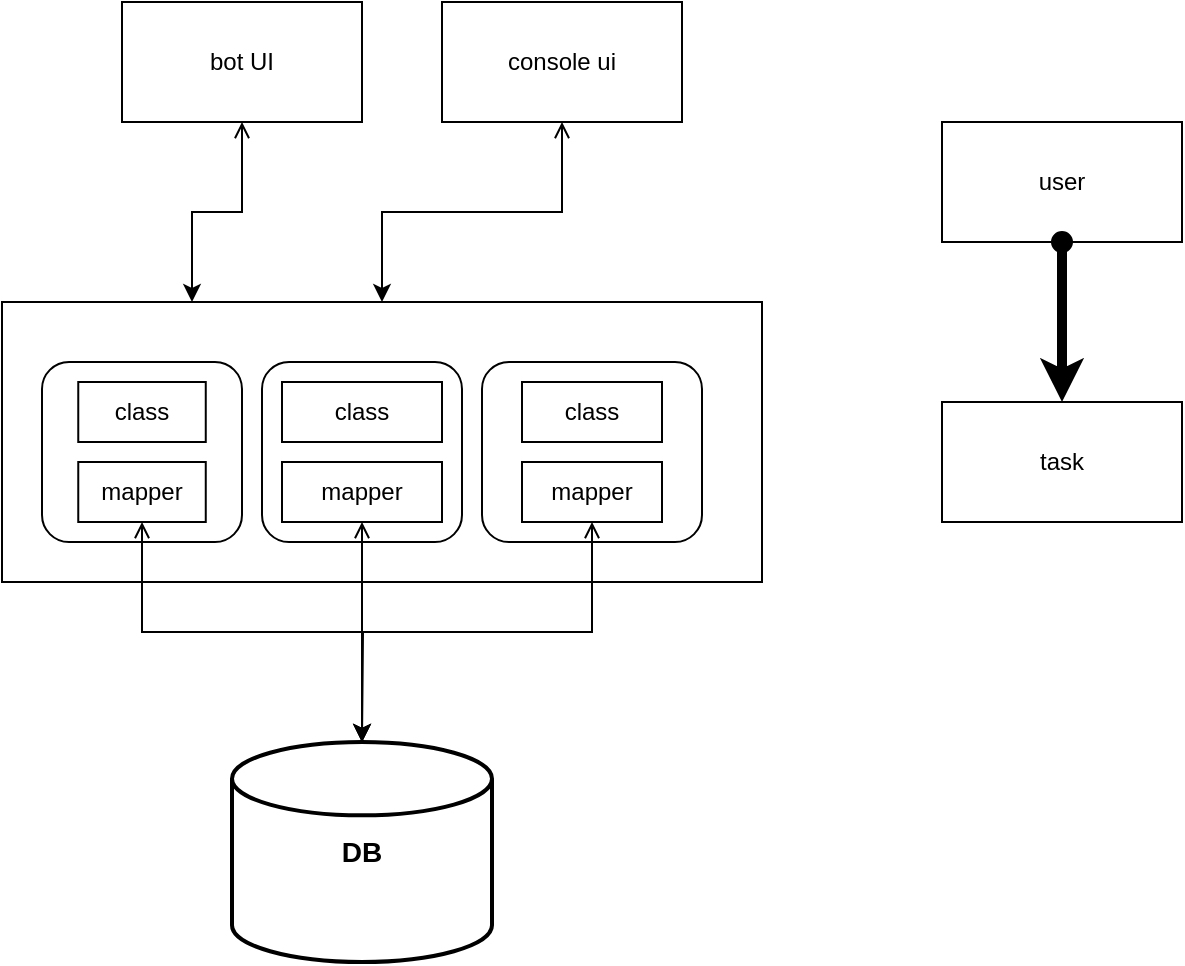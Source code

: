 <mxfile version="13.2.4" type="device" pages="3"><diagram id="NA6SYBTtoj5cSSuoLxSi" name="Page-1"><mxGraphModel dx="1024" dy="592" grid="1" gridSize="10" guides="1" tooltips="1" connect="1" arrows="1" fold="1" page="1" pageScale="1" pageWidth="1600" pageHeight="1200" math="0" shadow="0"><root><mxCell id="0"/><mxCell id="1" parent="0"/><mxCell id="_omWU2YCRSud_Koi4YXB-36" value="" style="rounded=0;whiteSpace=wrap;html=1;" parent="1" vertex="1"><mxGeometry x="10" y="170" width="380" height="140" as="geometry"/></mxCell><mxCell id="_omWU2YCRSud_Koi4YXB-37" style="edgeStyle=orthogonalEdgeStyle;rounded=0;orthogonalLoop=1;jettySize=auto;html=1;exitX=0.5;exitY=1;exitDx=0;exitDy=0;entryX=0.25;entryY=0;entryDx=0;entryDy=0;startArrow=open;startFill=0;" parent="1" source="_omWU2YCRSud_Koi4YXB-2" target="_omWU2YCRSud_Koi4YXB-36" edge="1"><mxGeometry relative="1" as="geometry"/></mxCell><mxCell id="_omWU2YCRSud_Koi4YXB-2" value="bot UI" style="rounded=0;whiteSpace=wrap;html=1;" parent="1" vertex="1"><mxGeometry x="70" y="20" width="120" height="60" as="geometry"/></mxCell><mxCell id="_omWU2YCRSud_Koi4YXB-38" style="edgeStyle=orthogonalEdgeStyle;rounded=0;orthogonalLoop=1;jettySize=auto;html=1;exitX=0.5;exitY=1;exitDx=0;exitDy=0;entryX=0.5;entryY=0;entryDx=0;entryDy=0;startArrow=open;startFill=0;" parent="1" source="_omWU2YCRSud_Koi4YXB-3" target="_omWU2YCRSud_Koi4YXB-36" edge="1"><mxGeometry relative="1" as="geometry"/></mxCell><mxCell id="_omWU2YCRSud_Koi4YXB-3" value="console ui" style="rounded=0;whiteSpace=wrap;html=1;" parent="1" vertex="1"><mxGeometry x="230" y="20" width="120" height="60" as="geometry"/></mxCell><mxCell id="_omWU2YCRSud_Koi4YXB-8" value="&lt;b&gt;&lt;font style=&quot;font-size: 14px&quot;&gt;DB&lt;/font&gt;&lt;/b&gt;" style="strokeWidth=2;html=1;shape=mxgraph.flowchart.database;whiteSpace=wrap;" parent="1" vertex="1"><mxGeometry x="125" y="390" width="130" height="110" as="geometry"/></mxCell><mxCell id="_omWU2YCRSud_Koi4YXB-23" value="" style="group" parent="1" vertex="1" connectable="0"><mxGeometry x="50" y="200" width="130" height="90" as="geometry"/></mxCell><mxCell id="_omWU2YCRSud_Koi4YXB-18" value="" style="rounded=1;whiteSpace=wrap;html=1;" parent="_omWU2YCRSud_Koi4YXB-23" vertex="1"><mxGeometry x="-20" width="100" height="90" as="geometry"/></mxCell><mxCell id="_omWU2YCRSud_Koi4YXB-6" value="mapper" style="rounded=0;whiteSpace=wrap;html=1;" parent="_omWU2YCRSud_Koi4YXB-23" vertex="1"><mxGeometry x="-1.87" y="50" width="63.75" height="30" as="geometry"/></mxCell><mxCell id="_omWU2YCRSud_Koi4YXB-14" value="class" style="rounded=0;whiteSpace=wrap;html=1;" parent="_omWU2YCRSud_Koi4YXB-23" vertex="1"><mxGeometry x="-1.87" y="10" width="63.75" height="30" as="geometry"/></mxCell><mxCell id="_omWU2YCRSud_Koi4YXB-24" value="" style="group" parent="1" vertex="1" connectable="0"><mxGeometry x="140" y="200" width="160" height="90" as="geometry"/></mxCell><mxCell id="_omWU2YCRSud_Koi4YXB-25" value="" style="rounded=1;whiteSpace=wrap;html=1;" parent="_omWU2YCRSud_Koi4YXB-24" vertex="1"><mxGeometry width="100" height="90" as="geometry"/></mxCell><mxCell id="_omWU2YCRSud_Koi4YXB-26" value="mapper" style="rounded=0;whiteSpace=wrap;html=1;" parent="_omWU2YCRSud_Koi4YXB-24" vertex="1"><mxGeometry x="10" y="50" width="80" height="30" as="geometry"/></mxCell><mxCell id="_omWU2YCRSud_Koi4YXB-27" value="class" style="rounded=0;whiteSpace=wrap;html=1;" parent="_omWU2YCRSud_Koi4YXB-24" vertex="1"><mxGeometry x="10" y="10" width="80" height="30" as="geometry"/></mxCell><mxCell id="_omWU2YCRSud_Koi4YXB-28" value="" style="group" parent="1" vertex="1" connectable="0"><mxGeometry x="250" y="200" width="160" height="90" as="geometry"/></mxCell><mxCell id="_omWU2YCRSud_Koi4YXB-29" value="" style="rounded=1;whiteSpace=wrap;html=1;" parent="_omWU2YCRSud_Koi4YXB-28" vertex="1"><mxGeometry width="110" height="90" as="geometry"/></mxCell><mxCell id="_omWU2YCRSud_Koi4YXB-30" value="mapper" style="rounded=0;whiteSpace=wrap;html=1;" parent="_omWU2YCRSud_Koi4YXB-28" vertex="1"><mxGeometry x="20" y="50" width="70" height="30" as="geometry"/></mxCell><mxCell id="_omWU2YCRSud_Koi4YXB-31" value="class" style="rounded=0;whiteSpace=wrap;html=1;" parent="_omWU2YCRSud_Koi4YXB-28" vertex="1"><mxGeometry x="20" y="10" width="70" height="30" as="geometry"/></mxCell><mxCell id="_omWU2YCRSud_Koi4YXB-39" style="edgeStyle=orthogonalEdgeStyle;rounded=0;orthogonalLoop=1;jettySize=auto;html=1;exitX=0.5;exitY=1;exitDx=0;exitDy=0;entryX=0.5;entryY=0;entryDx=0;entryDy=0;entryPerimeter=0;startArrow=open;startFill=0;" parent="1" source="_omWU2YCRSud_Koi4YXB-6" target="_omWU2YCRSud_Koi4YXB-8" edge="1"><mxGeometry relative="1" as="geometry"/></mxCell><mxCell id="_omWU2YCRSud_Koi4YXB-41" style="edgeStyle=orthogonalEdgeStyle;rounded=0;orthogonalLoop=1;jettySize=auto;html=1;exitX=0.5;exitY=1;exitDx=0;exitDy=0;entryX=0.5;entryY=0;entryDx=0;entryDy=0;entryPerimeter=0;startArrow=open;startFill=0;" parent="1" source="_omWU2YCRSud_Koi4YXB-26" target="_omWU2YCRSud_Koi4YXB-8" edge="1"><mxGeometry relative="1" as="geometry"/></mxCell><mxCell id="_omWU2YCRSud_Koi4YXB-42" style="edgeStyle=orthogonalEdgeStyle;rounded=0;orthogonalLoop=1;jettySize=auto;html=1;exitX=0.5;exitY=1;exitDx=0;exitDy=0;startArrow=open;startFill=0;" parent="1" source="_omWU2YCRSud_Koi4YXB-30" edge="1"><mxGeometry relative="1" as="geometry"><mxPoint x="190" y="390" as="targetPoint"/></mxGeometry></mxCell><mxCell id="gQ4omcPwMTRj3lN1hxgD-1" value="user" style="rounded=0;whiteSpace=wrap;html=1;" parent="1" vertex="1"><mxGeometry x="480" y="80" width="120" height="60" as="geometry"/></mxCell><mxCell id="gQ4omcPwMTRj3lN1hxgD-2" value="task" style="rounded=0;whiteSpace=wrap;html=1;" parent="1" vertex="1"><mxGeometry x="480" y="220" width="120" height="60" as="geometry"/></mxCell><mxCell id="gQ4omcPwMTRj3lN1hxgD-3" style="edgeStyle=orthogonalEdgeStyle;rounded=0;orthogonalLoop=1;jettySize=auto;html=1;exitX=0.5;exitY=1;exitDx=0;exitDy=0;entryX=0.5;entryY=0;entryDx=0;entryDy=0;startArrow=oval;startFill=0;strokeWidth=5;" parent="1" source="gQ4omcPwMTRj3lN1hxgD-1" target="gQ4omcPwMTRj3lN1hxgD-2" edge="1"><mxGeometry relative="1" as="geometry"/></mxCell></root></mxGraphModel></diagram><diagram id="h-xg_mXguGphmlEH9WH7" name="команды"><mxGraphModel dx="1024" dy="592" grid="1" gridSize="10" guides="1" tooltips="1" connect="1" arrows="1" fold="1" page="1" pageScale="1" pageWidth="850" pageHeight="1100" math="0" shadow="0"><root><mxCell id="NZh7P8g-utqCw8Q0C4Fn-0"/><mxCell id="NZh7P8g-utqCw8Q0C4Fn-1" parent="NZh7P8g-utqCw8Q0C4Fn-0"/><mxCell id="NZh7P8g-utqCw8Q0C4Fn-2" value="-runserver" style="rounded=0;whiteSpace=wrap;html=1;" parent="NZh7P8g-utqCw8Q0C4Fn-1" vertex="1"><mxGeometry x="10" y="10" width="120" height="30" as="geometry"/></mxCell><mxCell id="NZh7P8g-utqCw8Q0C4Fn-3" value="Команда для запуска в фоновом режиме" style="text;html=1;strokeColor=none;fillColor=none;align=center;verticalAlign=middle;whiteSpace=wrap;rounded=0;" parent="NZh7P8g-utqCw8Q0C4Fn-1" vertex="1"><mxGeometry x="160" y="15" width="240" height="20" as="geometry"/></mxCell></root></mxGraphModel></diagram><diagram id="j0Vk2PYLU5-yoE5YA4vs" name="Задача"><mxGraphModel dx="706" dy="408" grid="1" gridSize="10" guides="1" tooltips="1" connect="1" arrows="1" fold="1" page="1" pageScale="1" pageWidth="850" pageHeight="1100" math="0" shadow="0"><root><mxCell id="ipP359urnxsaVKmlsc2U-0"/><mxCell id="ipP359urnxsaVKmlsc2U-1" parent="ipP359urnxsaVKmlsc2U-0"/><mxCell id="HDLuYYlk4DtaqR7kUo2G-1" value="&lt;h1&gt;Общий план&lt;/h1&gt;&lt;p&gt;Создать минимального бота todo-list с подключением к БД.&lt;/p&gt;&lt;p&gt;/add&lt;/p&gt;&lt;p&gt;/list&lt;/p&gt;&lt;p&gt;/check&lt;/p&gt;&lt;p&gt;/stat - анализ выполнения тасков&lt;/p&gt;&lt;p&gt;/delete&lt;/p&gt;&lt;p&gt;/today&lt;/p&gt;&lt;p&gt;/start&lt;/p&gt;&lt;p&gt;/help&lt;/p&gt;&lt;p&gt;&lt;br&gt;&lt;/p&gt;" style="text;html=1;strokeColor=none;fillColor=none;spacing=5;spacingTop=-20;whiteSpace=wrap;overflow=hidden;rounded=0;" parent="ipP359urnxsaVKmlsc2U-1" vertex="1"><mxGeometry x="10" y="10" width="360" height="350" as="geometry"/></mxCell></root></mxGraphModel></diagram></mxfile>